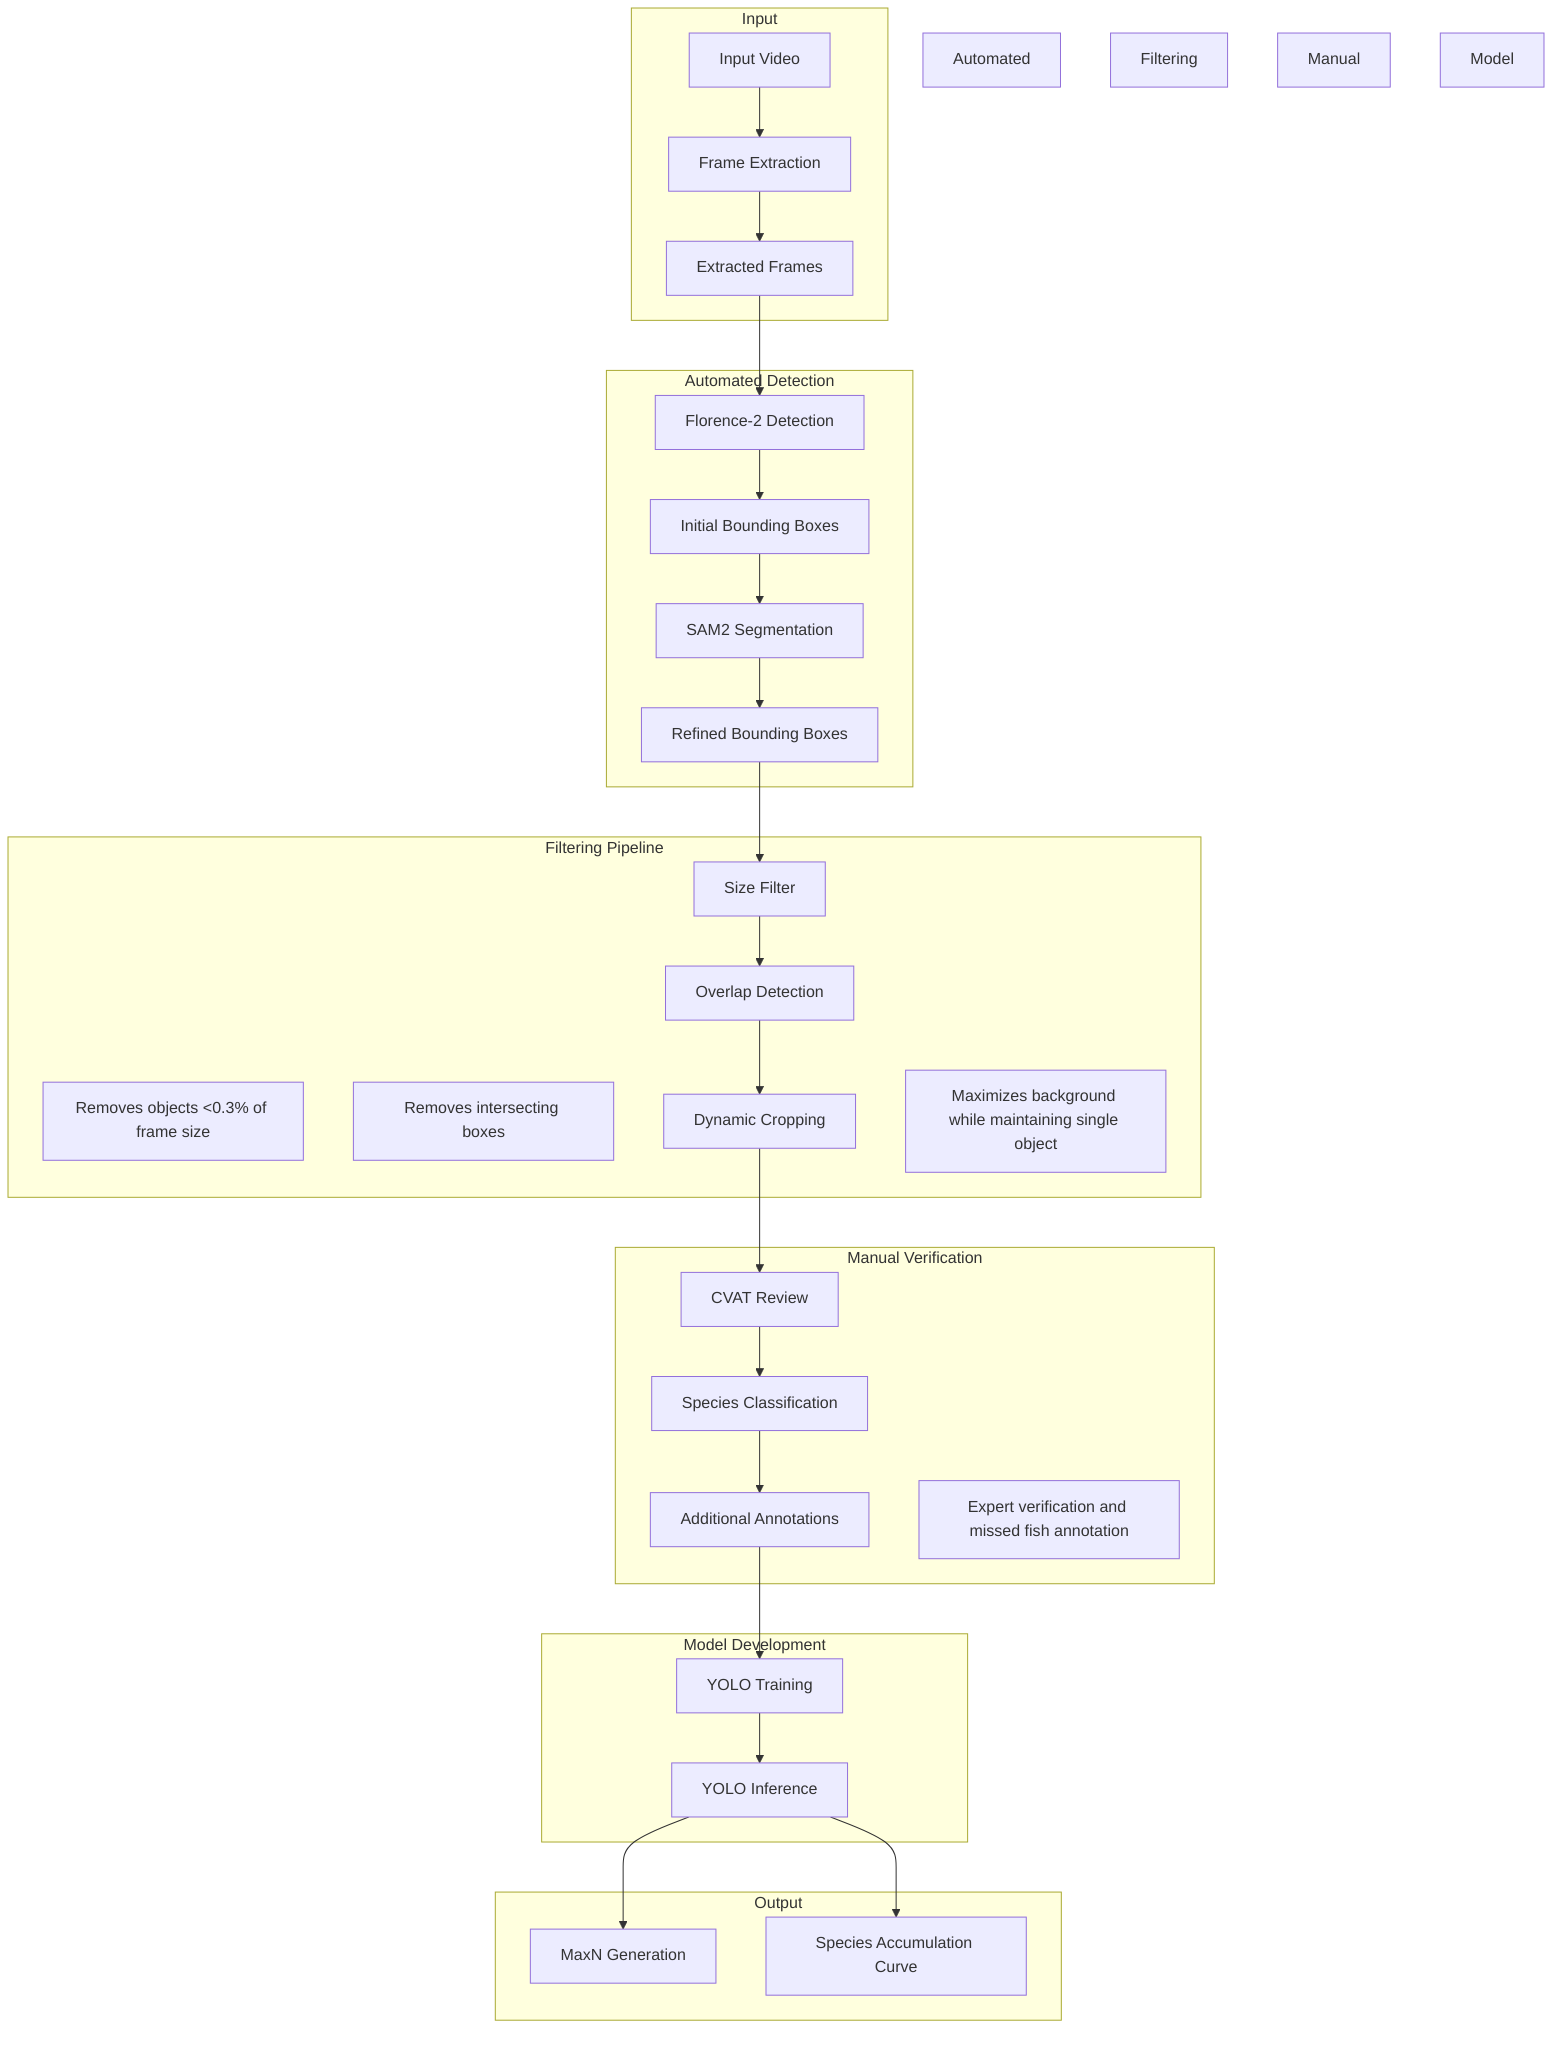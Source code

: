 flowchart TB
    subgraph Input
        vid[Input Video] --> fe[Frame Extraction]
        fe --> frames[Extracted Frames]
    end
    
    subgraph Automated Detection
        frames --> f2[Florence-2 Detection]
        f2 --> f2bb[Initial Bounding Boxes]
        f2bb --> sam2[SAM2 Segmentation]
        sam2 --> sambb[Refined Bounding Boxes]
    end
    
    subgraph Filtering Pipeline
        sambb --> size[Size Filter]
        note1[Removes objects <0.3% of frame size]
        size --> overlap[Overlap Detection]
        note2[Removes intersecting boxes]
        overlap --> crop[Dynamic Cropping]
        note3[Maximizes background while maintaining single object]
    end
    
    subgraph Manual Verification
        crop --> cvat[CVAT Review]
        cvat --> speciesID[Species Classification]
        speciesID --> add[Additional Annotations]
        note4[Expert verification and missed fish annotation]
    end
    
    subgraph Model Development
        add --> train[YOLO Training]
        train --> inf[YOLO Inference]
    end
    
    subgraph Output
        inf --> maxn[MaxN Generation]
        inf --> sac[Species Accumulation Curve]
    end

    style Automated Detection fill:#e6f3ff
    style Filtering Pipeline fill:#fff0e6
    style Manual Verification fill:#f0f9e8
    style Model Development fill:#f5e6ff
